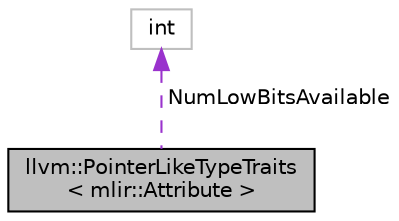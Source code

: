 digraph "llvm::PointerLikeTypeTraits&lt; mlir::Attribute &gt;"
{
  bgcolor="transparent";
  edge [fontname="Helvetica",fontsize="10",labelfontname="Helvetica",labelfontsize="10"];
  node [fontname="Helvetica",fontsize="10",shape=record];
  Node2 [label="llvm::PointerLikeTypeTraits\l\< mlir::Attribute \>",height=0.2,width=0.4,color="black", fillcolor="grey75", style="filled", fontcolor="black"];
  Node3 -> Node2 [dir="back",color="darkorchid3",fontsize="10",style="dashed",label=" NumLowBitsAvailable" ,fontname="Helvetica"];
  Node3 [label="int",height=0.2,width=0.4,color="grey75"];
}
